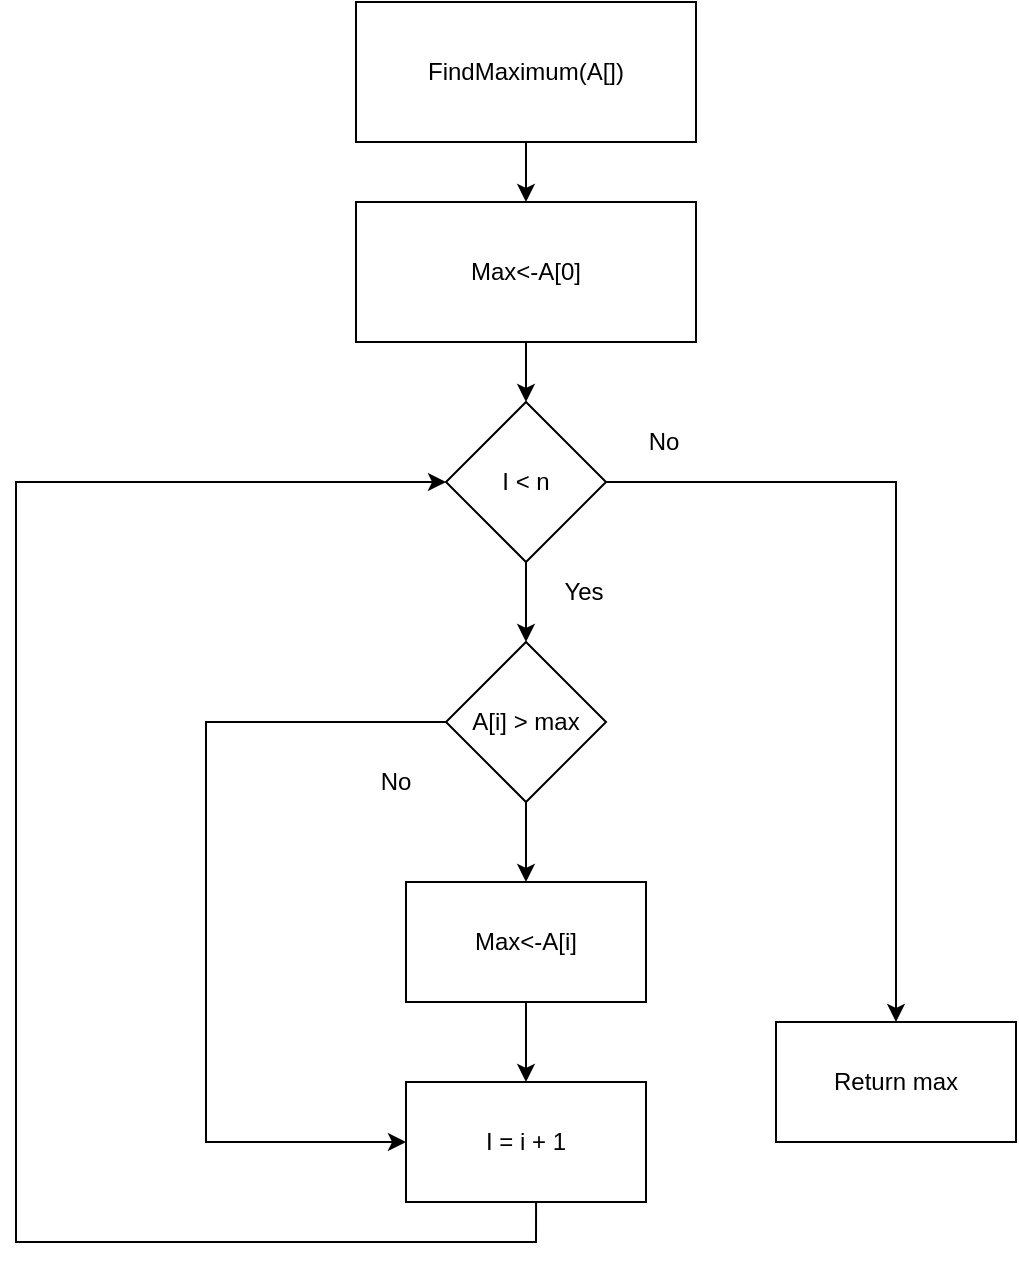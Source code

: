 <mxfile version="15.0.4" type="github"><diagram id="FZPr-Fzpn2oKLkNwGQ9v" name="Page-1"><mxGraphModel dx="1080" dy="710" grid="1" gridSize="10" guides="1" tooltips="1" connect="1" arrows="1" fold="1" page="1" pageScale="1" pageWidth="827" pageHeight="1169" math="0" shadow="0"><root><mxCell id="0"/><mxCell id="1" parent="0"/><mxCell id="E-6mIYsX8YiS8u7Zny28-10" value="" style="edgeStyle=orthogonalEdgeStyle;rounded=0;orthogonalLoop=1;jettySize=auto;html=1;" edge="1" parent="1" source="E-6mIYsX8YiS8u7Zny28-2" target="E-6mIYsX8YiS8u7Zny28-3"><mxGeometry relative="1" as="geometry"/></mxCell><mxCell id="E-6mIYsX8YiS8u7Zny28-2" value="FindMaximum(A[])" style="rounded=0;whiteSpace=wrap;html=1;" vertex="1" parent="1"><mxGeometry x="240" y="160" width="170" height="70" as="geometry"/></mxCell><mxCell id="E-6mIYsX8YiS8u7Zny28-11" value="" style="edgeStyle=orthogonalEdgeStyle;rounded=0;orthogonalLoop=1;jettySize=auto;html=1;" edge="1" parent="1" source="E-6mIYsX8YiS8u7Zny28-3" target="E-6mIYsX8YiS8u7Zny28-5"><mxGeometry relative="1" as="geometry"/></mxCell><mxCell id="E-6mIYsX8YiS8u7Zny28-3" value="Max&amp;lt;-A[0]" style="rounded=0;whiteSpace=wrap;html=1;" vertex="1" parent="1"><mxGeometry x="240" y="260" width="170" height="70" as="geometry"/></mxCell><mxCell id="E-6mIYsX8YiS8u7Zny28-14" value="" style="edgeStyle=orthogonalEdgeStyle;rounded=0;orthogonalLoop=1;jettySize=auto;html=1;entryX=0.5;entryY=0;entryDx=0;entryDy=0;" edge="1" parent="1" source="E-6mIYsX8YiS8u7Zny28-5" target="E-6mIYsX8YiS8u7Zny28-12"><mxGeometry relative="1" as="geometry"><mxPoint x="445" y="400" as="targetPoint"/></mxGeometry></mxCell><mxCell id="E-6mIYsX8YiS8u7Zny28-17" value="" style="edgeStyle=orthogonalEdgeStyle;rounded=0;orthogonalLoop=1;jettySize=auto;html=1;" edge="1" parent="1" source="E-6mIYsX8YiS8u7Zny28-5" target="E-6mIYsX8YiS8u7Zny28-6"><mxGeometry relative="1" as="geometry"/></mxCell><mxCell id="E-6mIYsX8YiS8u7Zny28-5" value="I &amp;lt; n" style="rhombus;whiteSpace=wrap;html=1;" vertex="1" parent="1"><mxGeometry x="285" y="360" width="80" height="80" as="geometry"/></mxCell><mxCell id="E-6mIYsX8YiS8u7Zny28-20" value="" style="edgeStyle=orthogonalEdgeStyle;rounded=0;orthogonalLoop=1;jettySize=auto;html=1;" edge="1" parent="1" source="E-6mIYsX8YiS8u7Zny28-6" target="E-6mIYsX8YiS8u7Zny28-7"><mxGeometry relative="1" as="geometry"/></mxCell><mxCell id="E-6mIYsX8YiS8u7Zny28-22" value="" style="edgeStyle=orthogonalEdgeStyle;rounded=0;orthogonalLoop=1;jettySize=auto;html=1;entryX=0;entryY=0.5;entryDx=0;entryDy=0;" edge="1" parent="1" source="E-6mIYsX8YiS8u7Zny28-6" target="E-6mIYsX8YiS8u7Zny28-9"><mxGeometry relative="1" as="geometry"><mxPoint x="165" y="740" as="targetPoint"/><Array as="points"><mxPoint x="165" y="520"/><mxPoint x="165" y="730"/></Array></mxGeometry></mxCell><mxCell id="E-6mIYsX8YiS8u7Zny28-6" value="A[i] &amp;gt; max" style="rhombus;whiteSpace=wrap;html=1;" vertex="1" parent="1"><mxGeometry x="285" y="480" width="80" height="80" as="geometry"/></mxCell><mxCell id="E-6mIYsX8YiS8u7Zny28-26" value="" style="edgeStyle=orthogonalEdgeStyle;rounded=0;orthogonalLoop=1;jettySize=auto;html=1;" edge="1" parent="1" source="E-6mIYsX8YiS8u7Zny28-7" target="E-6mIYsX8YiS8u7Zny28-9"><mxGeometry relative="1" as="geometry"/></mxCell><mxCell id="E-6mIYsX8YiS8u7Zny28-7" value="Max&amp;lt;-A[i]" style="rounded=0;whiteSpace=wrap;html=1;" vertex="1" parent="1"><mxGeometry x="265" y="600" width="120" height="60" as="geometry"/></mxCell><mxCell id="E-6mIYsX8YiS8u7Zny28-25" value="" style="edgeStyle=orthogonalEdgeStyle;rounded=0;orthogonalLoop=1;jettySize=auto;html=1;exitX=0.542;exitY=1;exitDx=0;exitDy=0;exitPerimeter=0;entryX=0;entryY=0.5;entryDx=0;entryDy=0;" edge="1" parent="1" source="E-6mIYsX8YiS8u7Zny28-9" target="E-6mIYsX8YiS8u7Zny28-5"><mxGeometry relative="1" as="geometry"><mxPoint x="70" y="840" as="targetPoint"/><Array as="points"><mxPoint x="330" y="780"/><mxPoint x="70" y="780"/><mxPoint x="70" y="400"/></Array></mxGeometry></mxCell><mxCell id="E-6mIYsX8YiS8u7Zny28-9" value="I = i + 1" style="rounded=0;whiteSpace=wrap;html=1;" vertex="1" parent="1"><mxGeometry x="265" y="700" width="120" height="60" as="geometry"/></mxCell><mxCell id="E-6mIYsX8YiS8u7Zny28-12" value="Return max" style="rounded=0;whiteSpace=wrap;html=1;" vertex="1" parent="1"><mxGeometry x="450" y="670" width="120" height="60" as="geometry"/></mxCell><mxCell id="E-6mIYsX8YiS8u7Zny28-16" value="No" style="text;html=1;strokeColor=none;fillColor=none;align=center;verticalAlign=middle;whiteSpace=wrap;rounded=0;" vertex="1" parent="1"><mxGeometry x="374" y="370" width="40" height="20" as="geometry"/></mxCell><mxCell id="E-6mIYsX8YiS8u7Zny28-18" value="Yes" style="text;html=1;strokeColor=none;fillColor=none;align=center;verticalAlign=middle;whiteSpace=wrap;rounded=0;" vertex="1" parent="1"><mxGeometry x="334" y="450" width="40" height="10" as="geometry"/></mxCell><mxCell id="E-6mIYsX8YiS8u7Zny28-23" value="No" style="text;html=1;strokeColor=none;fillColor=none;align=center;verticalAlign=middle;whiteSpace=wrap;rounded=0;" vertex="1" parent="1"><mxGeometry x="240" y="540" width="40" height="20" as="geometry"/></mxCell></root></mxGraphModel></diagram></mxfile>